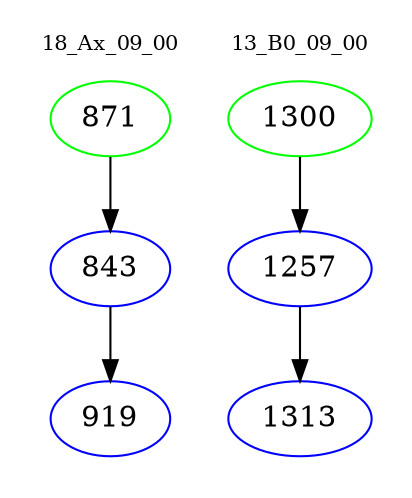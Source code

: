 digraph{
subgraph cluster_0 {
color = white
label = "18_Ax_09_00";
fontsize=10;
T0_871 [label="871", color="green"]
T0_871 -> T0_843 [color="black"]
T0_843 [label="843", color="blue"]
T0_843 -> T0_919 [color="black"]
T0_919 [label="919", color="blue"]
}
subgraph cluster_1 {
color = white
label = "13_B0_09_00";
fontsize=10;
T1_1300 [label="1300", color="green"]
T1_1300 -> T1_1257 [color="black"]
T1_1257 [label="1257", color="blue"]
T1_1257 -> T1_1313 [color="black"]
T1_1313 [label="1313", color="blue"]
}
}
